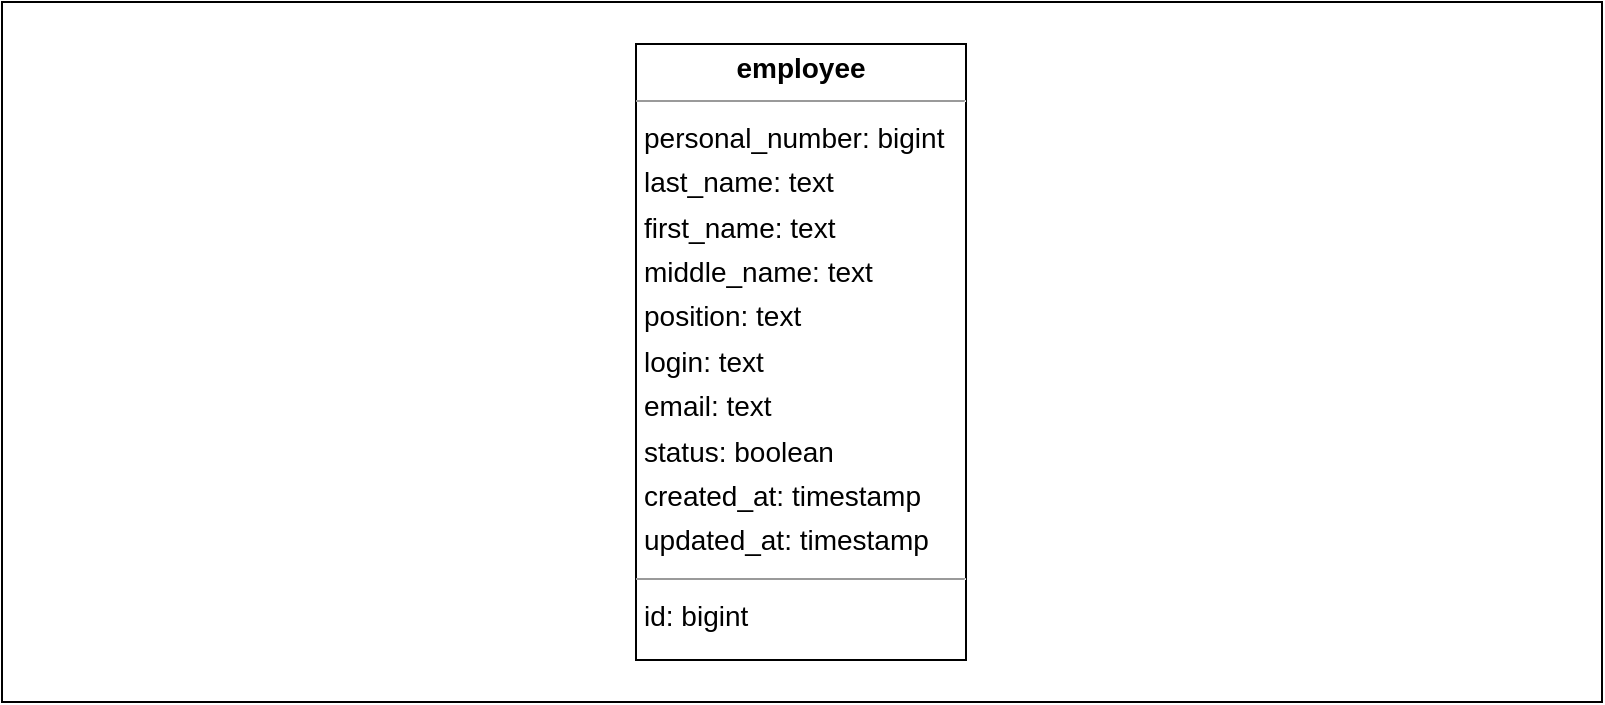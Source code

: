 <mxfile version="21.3.2" type="device">
  <diagram name="Страница 1" id="rQyhKzC-WmJIjC_GSnBo">
    <mxGraphModel dx="1134" dy="626" grid="1" gridSize="10" guides="1" tooltips="1" connect="1" arrows="1" fold="1" page="1" pageScale="1" pageWidth="827" pageHeight="1169" math="0" shadow="0">
      <root>
        <mxCell id="0" />
        <mxCell id="1" parent="0" />
        <mxCell id="IGO-7-c8ut0EXzt9_BZH-1" value="" style="rounded=0;whiteSpace=wrap;html=1;" vertex="1" parent="1">
          <mxGeometry x="14" y="10" width="800" height="350" as="geometry" />
        </mxCell>
        <mxCell id="IGO-7-c8ut0EXzt9_BZH-3" value="&lt;p style=&quot;margin:0px;margin-top:4px;text-align:center;&quot;&gt;&lt;b&gt;employee&lt;/b&gt;&lt;/p&gt;&lt;hr size=&quot;1&quot;/&gt;&lt;p style=&quot;margin:0 0 0 4px;line-height:1.6;&quot;&gt; personal_number: bigint&lt;br/&gt; last_name: text&lt;br/&gt; first_name: text&lt;br/&gt; middle_name: text&lt;br/&gt; position: text&lt;br/&gt; login: text&lt;br/&gt; email: text&lt;br/&gt; status: boolean&lt;br/&gt; created_at: timestamp&lt;br/&gt; updated_at: timestamp&lt;/p&gt;&lt;hr size=&quot;1&quot;/&gt;&lt;p style=&quot;margin:0 0 0 4px;line-height:1.6;&quot;&gt; id: bigint&lt;/p&gt;" style="verticalAlign=top;align=left;overflow=fill;fontSize=14;fontFamily=Helvetica;html=1;rounded=0;shadow=0;comic=0;labelBackgroundColor=none;strokeWidth=1;" vertex="1" parent="1">
          <mxGeometry x="331" y="31" width="165" height="308" as="geometry" />
        </mxCell>
      </root>
    </mxGraphModel>
  </diagram>
</mxfile>
